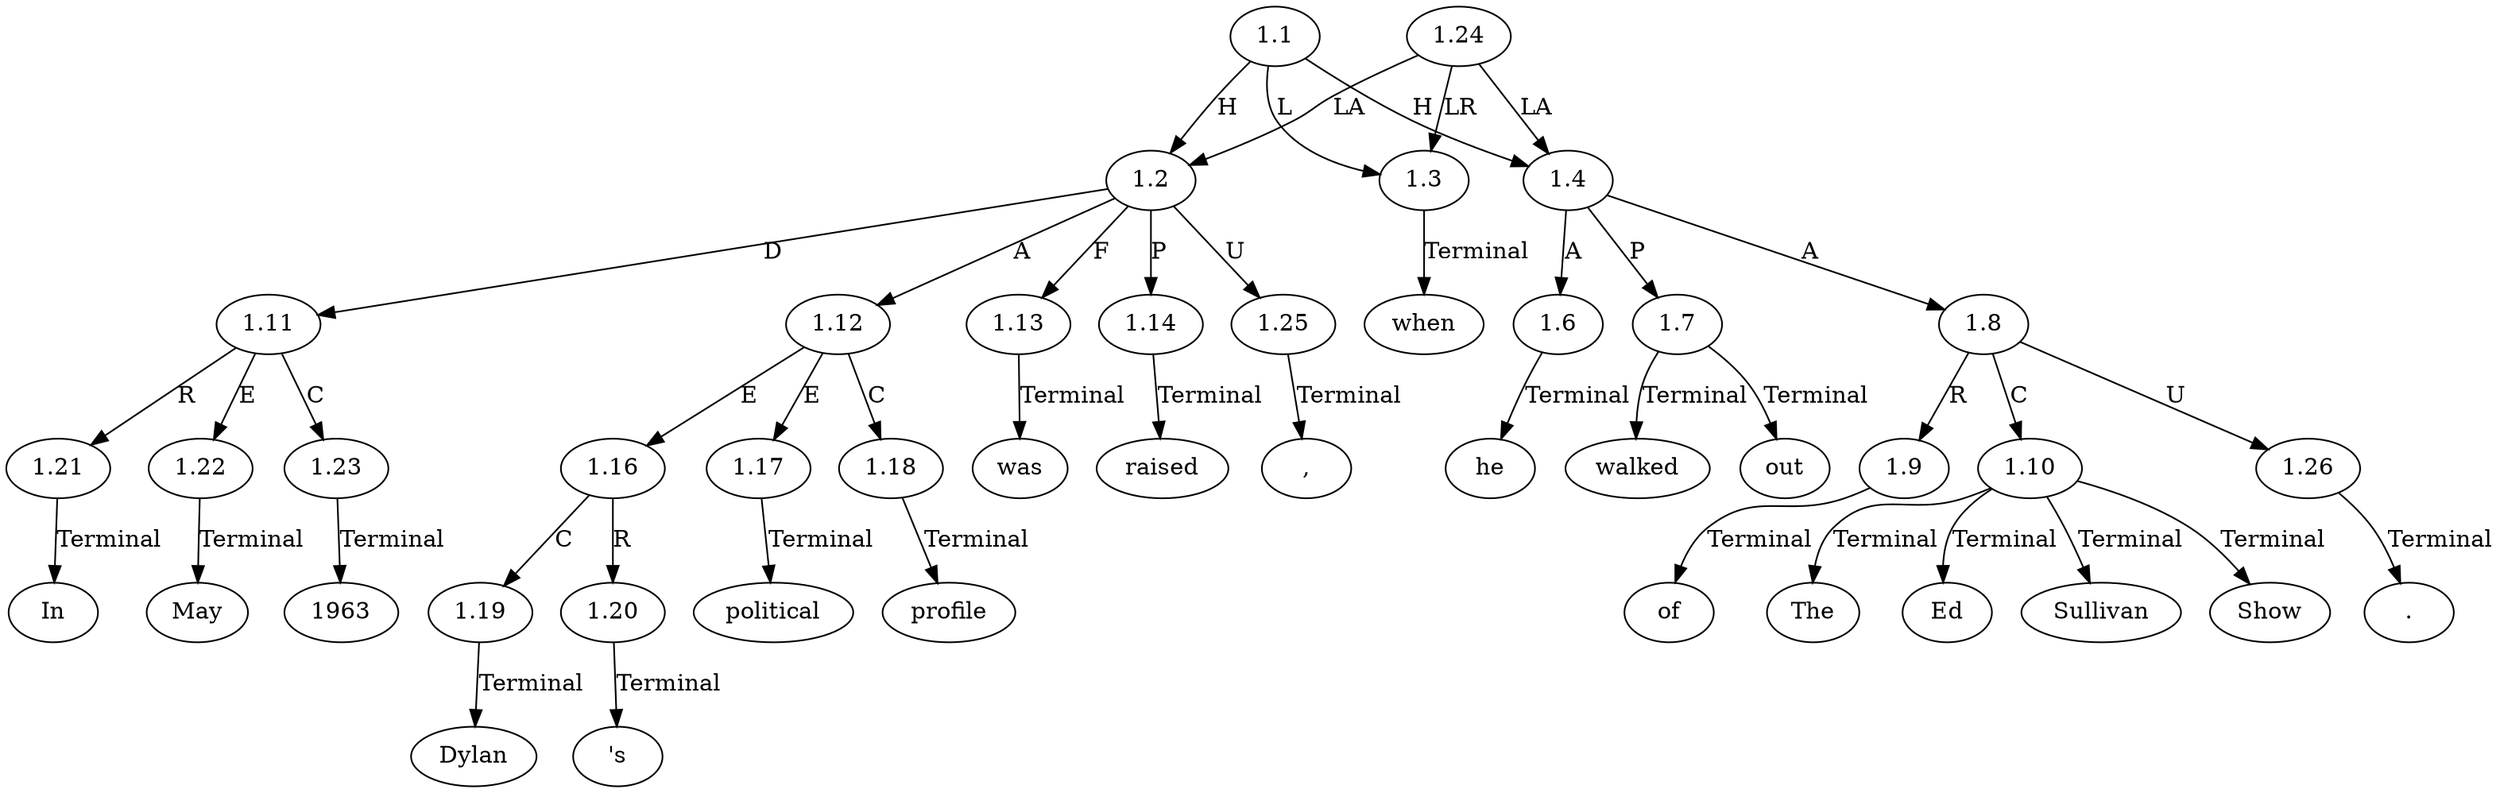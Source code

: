 // Graph
digraph {
	0.1 [label=In ordering=out]
	0.10 [label=raised ordering=out]
	0.11 [label=when ordering=out]
	0.12 [label=he ordering=out]
	0.13 [label=walked ordering=out]
	0.14 [label=out ordering=out]
	0.15 [label=of ordering=out]
	0.16 [label=The ordering=out]
	0.17 [label=Ed ordering=out]
	0.18 [label=Sullivan ordering=out]
	0.19 [label=Show ordering=out]
	0.2 [label=May ordering=out]
	0.20 [label="." ordering=out]
	0.3 [label=1963 ordering=out]
	0.4 [label="," ordering=out]
	0.5 [label=Dylan ordering=out]
	0.6 [label="'s" ordering=out]
	0.7 [label=political ordering=out]
	0.8 [label=profile ordering=out]
	0.9 [label=was ordering=out]
	1.1 [label=1.1 ordering=out]
	1.2 [label=1.2 ordering=out]
	1.3 [label=1.3 ordering=out]
	1.4 [label=1.4 ordering=out]
	1.6 [label=1.6 ordering=out]
	1.7 [label=1.7 ordering=out]
	1.8 [label=1.8 ordering=out]
	1.9 [label=1.9 ordering=out]
	1.10 [label=1.10 ordering=out]
	1.11 [label=1.11 ordering=out]
	1.12 [label=1.12 ordering=out]
	1.13 [label=1.13 ordering=out]
	1.14 [label=1.14 ordering=out]
	1.16 [label=1.16 ordering=out]
	1.17 [label=1.17 ordering=out]
	1.18 [label=1.18 ordering=out]
	1.19 [label=1.19 ordering=out]
	1.20 [label=1.20 ordering=out]
	1.21 [label=1.21 ordering=out]
	1.22 [label=1.22 ordering=out]
	1.23 [label=1.23 ordering=out]
	1.24 [label=1.24 ordering=out]
	1.25 [label=1.25 ordering=out]
	1.26 [label=1.26 ordering=out]
	1.1 -> 1.2 [label=H ordering=out]
	1.1 -> 1.3 [label=L ordering=out]
	1.1 -> 1.4 [label=H ordering=out]
	1.2 -> 1.11 [label=D ordering=out]
	1.2 -> 1.12 [label=A ordering=out]
	1.2 -> 1.13 [label=F ordering=out]
	1.2 -> 1.14 [label=P ordering=out]
	1.2 -> 1.25 [label=U ordering=out]
	1.3 -> 0.11 [label=Terminal ordering=out]
	1.4 -> 1.6 [label=A ordering=out]
	1.4 -> 1.7 [label=P ordering=out]
	1.4 -> 1.8 [label=A ordering=out]
	1.6 -> 0.12 [label=Terminal ordering=out]
	1.7 -> 0.13 [label=Terminal ordering=out]
	1.7 -> 0.14 [label=Terminal ordering=out]
	1.8 -> 1.9 [label=R ordering=out]
	1.8 -> 1.10 [label=C ordering=out]
	1.8 -> 1.26 [label=U ordering=out]
	1.9 -> 0.15 [label=Terminal ordering=out]
	1.10 -> 0.16 [label=Terminal ordering=out]
	1.10 -> 0.17 [label=Terminal ordering=out]
	1.10 -> 0.18 [label=Terminal ordering=out]
	1.10 -> 0.19 [label=Terminal ordering=out]
	1.11 -> 1.21 [label=R ordering=out]
	1.11 -> 1.22 [label=E ordering=out]
	1.11 -> 1.23 [label=C ordering=out]
	1.12 -> 1.16 [label=E ordering=out]
	1.12 -> 1.17 [label=E ordering=out]
	1.12 -> 1.18 [label=C ordering=out]
	1.13 -> 0.9 [label=Terminal ordering=out]
	1.14 -> 0.10 [label=Terminal ordering=out]
	1.16 -> 1.19 [label=C ordering=out]
	1.16 -> 1.20 [label=R ordering=out]
	1.17 -> 0.7 [label=Terminal ordering=out]
	1.18 -> 0.8 [label=Terminal ordering=out]
	1.19 -> 0.5 [label=Terminal ordering=out]
	1.20 -> 0.6 [label=Terminal ordering=out]
	1.21 -> 0.1 [label=Terminal ordering=out]
	1.22 -> 0.2 [label=Terminal ordering=out]
	1.23 -> 0.3 [label=Terminal ordering=out]
	1.24 -> 1.2 [label=LA ordering=out]
	1.24 -> 1.3 [label=LR ordering=out]
	1.24 -> 1.4 [label=LA ordering=out]
	1.25 -> 0.4 [label=Terminal ordering=out]
	1.26 -> 0.20 [label=Terminal ordering=out]
}
